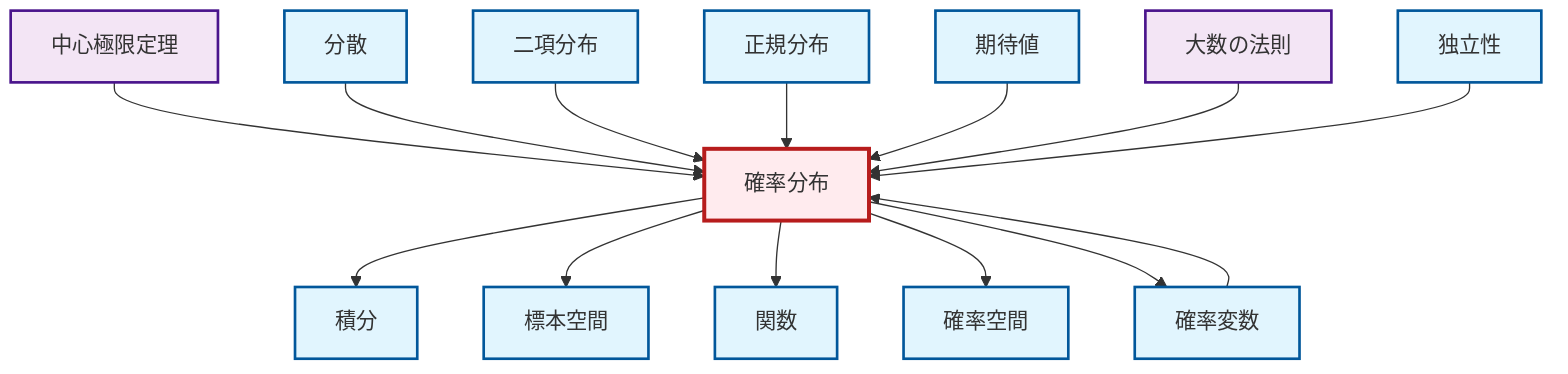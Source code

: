 graph TD
    classDef definition fill:#e1f5fe,stroke:#01579b,stroke-width:2px
    classDef theorem fill:#f3e5f5,stroke:#4a148c,stroke-width:2px
    classDef axiom fill:#fff3e0,stroke:#e65100,stroke-width:2px
    classDef example fill:#e8f5e9,stroke:#1b5e20,stroke-width:2px
    classDef current fill:#ffebee,stroke:#b71c1c,stroke-width:3px
    def-integral["積分"]:::definition
    def-independence["独立性"]:::definition
    thm-law-of-large-numbers["大数の法則"]:::theorem
    def-expectation["期待値"]:::definition
    def-binomial-distribution["二項分布"]:::definition
    def-random-variable["確率変数"]:::definition
    def-variance["分散"]:::definition
    def-probability-distribution["確率分布"]:::definition
    def-probability-space["確率空間"]:::definition
    def-sample-space["標本空間"]:::definition
    def-normal-distribution["正規分布"]:::definition
    def-function["関数"]:::definition
    thm-central-limit["中心極限定理"]:::theorem
    def-probability-distribution --> def-integral
    thm-central-limit --> def-probability-distribution
    def-random-variable --> def-probability-distribution
    def-probability-distribution --> def-sample-space
    def-variance --> def-probability-distribution
    def-binomial-distribution --> def-probability-distribution
    def-probability-distribution --> def-function
    def-normal-distribution --> def-probability-distribution
    def-expectation --> def-probability-distribution
    thm-law-of-large-numbers --> def-probability-distribution
    def-independence --> def-probability-distribution
    def-probability-distribution --> def-probability-space
    def-probability-distribution --> def-random-variable
    class def-probability-distribution current